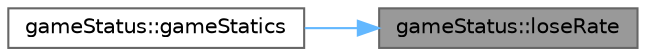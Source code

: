 digraph "gameStatus::loseRate"
{
 // LATEX_PDF_SIZE
  bgcolor="transparent";
  edge [fontname=Helvetica,fontsize=10,labelfontname=Helvetica,labelfontsize=10];
  node [fontname=Helvetica,fontsize=10,shape=box,height=0.2,width=0.4];
  rankdir="RL";
  Node1 [id="Node000001",label="gameStatus::loseRate",height=0.2,width=0.4,color="gray40", fillcolor="grey60", style="filled", fontcolor="black",tooltip="Lose Rate at this game."];
  Node1 -> Node2 [id="edge1_Node000001_Node000002",dir="back",color="steelblue1",style="solid",tooltip=" "];
  Node2 [id="Node000002",label="gameStatus::gameStatics",height=0.2,width=0.4,color="grey40", fillcolor="white", style="filled",URL="$classgame_status.html#a71623837b142fe48a567a2baad302cbf",tooltip="Show in the console the statics of the player in this game."];
}
